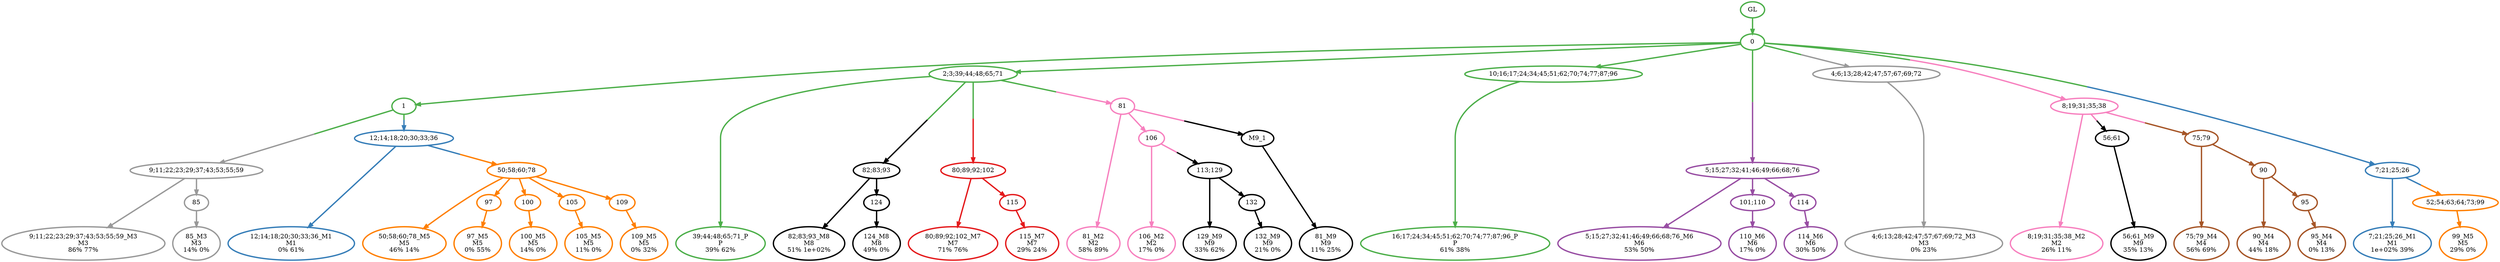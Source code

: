 digraph T {
	{
		rank=same
		58 [penwidth=3,colorscheme=set19,color=3,label="39;44;48;65;71_P\nP\n39% 62%"]
		56 [penwidth=3,colorscheme=set19,color=3,label="16;17;24;34;45;51;62;70;74;77;87;96_P\nP\n61% 38%"]
		55 [penwidth=3,colorscheme=set19,color=2,label="12;14;18;20;30;33;36_M1\nM1\n0% 61%"]
		54 [penwidth=3,colorscheme=set19,color=2,label="7;21;25;26_M1\nM1\n1e+02% 39%"]
		53 [penwidth=3,colorscheme=set19,color=8,label="81_M2\nM2\n58% 89%"]
		51 [penwidth=3,colorscheme=set19,color=8,label="106_M2\nM2\n17% 0%"]
		50 [penwidth=3,colorscheme=set19,color=8,label="8;19;31;35;38_M2\nM2\n26% 11%"]
		49 [penwidth=3,colorscheme=set19,color=9,label="9;11;22;23;29;37;43;53;55;59_M3\nM3\n86% 77%"]
		47 [penwidth=3,colorscheme=set19,color=9,label="85_M3\nM3\n14% 0%"]
		46 [penwidth=3,colorscheme=set19,color=9,label="4;6;13;28;42;47;57;67;69;72_M3\nM3\n0% 23%"]
		45 [penwidth=3,colorscheme=set19,color=7,label="75;79_M4\nM4\n56% 69%"]
		43 [penwidth=3,colorscheme=set19,color=7,label="90_M4\nM4\n44% 18%"]
		41 [penwidth=3,colorscheme=set19,color=7,label="95_M4\nM4\n0% 13%"]
		40 [penwidth=3,colorscheme=set19,color=5,label="50;58;60;78_M5\nM5\n46% 14%"]
		38 [penwidth=3,colorscheme=set19,color=5,label="97_M5\nM5\n0% 55%"]
		36 [penwidth=3,colorscheme=set19,color=5,label="100_M5\nM5\n14% 0%"]
		34 [penwidth=3,colorscheme=set19,color=5,label="105_M5\nM5\n11% 0%"]
		32 [penwidth=3,colorscheme=set19,color=5,label="109_M5\nM5\n0% 32%"]
		31 [penwidth=3,colorscheme=set19,color=5,label="99_M5\nM5\n29% 0%"]
		30 [penwidth=3,colorscheme=set19,color=4,label="5;15;27;32;41;46;49;66;68;76_M6\nM6\n53% 50%"]
		28 [penwidth=3,colorscheme=set19,color=4,label="110_M6\nM6\n17% 0%"]
		26 [penwidth=3,colorscheme=set19,color=4,label="114_M6\nM6\n30% 50%"]
		25 [penwidth=3,colorscheme=set19,color=1,label="80;89;92;102_M7\nM7\n71% 76%"]
		23 [penwidth=3,colorscheme=set19,color=1,label="115_M7\nM7\n29% 24%"]
		22 [penwidth=3,colorscheme=set19,color=10,label="82;83;93_M8\nM8\n51% 1e+02%"]
		20 [penwidth=3,colorscheme=set19,color=10,label="124_M8\nM8\n49% 0%"]
		19 [penwidth=3,colorscheme=set19,color=10,label="81_M9\nM9\n11% 25%"]
		18 [penwidth=3,colorscheme=set19,color=10,label="129_M9\nM9\n33% 62%"]
		16 [penwidth=3,colorscheme=set19,color=10,label="132_M9\nM9\n21% 0%"]
		15 [penwidth=3,colorscheme=set19,color=10,label="56;61_M9\nM9\n35% 13%"]
	}
	62 [penwidth=3,colorscheme=set19,color=3,label="GL"]
	61 [penwidth=3,colorscheme=set19,color=3,label="0"]
	60 [penwidth=3,colorscheme=set19,color=3,label="1"]
	59 [penwidth=3,colorscheme=set19,color=3,label="2;3;39;44;48;65;71"]
	57 [penwidth=3,colorscheme=set19,color=3,label="10;16;17;24;34;45;51;62;70;74;77;87;96"]
	52 [penwidth=3,colorscheme=set19,color=8,label="106"]
	48 [penwidth=3,colorscheme=set19,color=9,label="85"]
	44 [penwidth=3,colorscheme=set19,color=7,label="90"]
	42 [penwidth=3,colorscheme=set19,color=7,label="95"]
	39 [penwidth=3,colorscheme=set19,color=5,label="97"]
	37 [penwidth=3,colorscheme=set19,color=5,label="100"]
	35 [penwidth=3,colorscheme=set19,color=5,label="105"]
	33 [penwidth=3,colorscheme=set19,color=5,label="109"]
	29 [penwidth=3,colorscheme=set19,color=4,label="101;110"]
	27 [penwidth=3,colorscheme=set19,color=4,label="114"]
	24 [penwidth=3,colorscheme=set19,color=1,label="115"]
	21 [penwidth=3,colorscheme=set19,color=10,label="124"]
	17 [penwidth=3,colorscheme=set19,color=10,label="132"]
	14 [penwidth=3,colorscheme=set19,color=10,label="113;129"]
	13 [penwidth=3,colorscheme=set19,color=10,label="M9_1"]
	12 [penwidth=3,colorscheme=set19,color=10,label="56;61"]
	11 [penwidth=3,colorscheme=set19,color=7,label="75;79"]
	10 [penwidth=3,colorscheme=set19,color=5,label="52;54;63;64;73;99"]
	9 [penwidth=3,colorscheme=set19,color=5,label="50;58;60;78"]
	8 [penwidth=3,colorscheme=set19,color=10,label="82;83;93"]
	7 [penwidth=3,colorscheme=set19,color=1,label="80;89;92;102"]
	6 [penwidth=3,colorscheme=set19,color=8,label="81"]
	5 [penwidth=3,colorscheme=set19,color=4,label="5;15;27;32;41;46;49;66;68;76"]
	4 [penwidth=3,colorscheme=set19,color=9,label="9;11;22;23;29;37;43;53;55;59"]
	3 [penwidth=3,colorscheme=set19,color=9,label="4;6;13;28;42;47;57;67;69;72"]
	2 [penwidth=3,colorscheme=set19,color=8,label="8;19;31;35;38"]
	1 [penwidth=3,colorscheme=set19,color=2,label="7;21;25;26"]
	0 [penwidth=3,colorscheme=set19,color=2,label="12;14;18;20;30;33;36"]
	62 -> 61 [penwidth=3,colorscheme=set19,color=3]
	61 -> 60 [penwidth=3,colorscheme=set19,color=3]
	61 -> 57 [penwidth=3,colorscheme=set19,color=3]
	61 -> 59 [penwidth=3,colorscheme=set19,color=3]
	61 -> 5 [penwidth=3,colorscheme=set19,color="3;0.5:4"]
	61 -> 3 [penwidth=3,colorscheme=set19,color="3;0.5:9"]
	61 -> 2 [penwidth=3,colorscheme=set19,color="3;0.5:8"]
	61 -> 1 [penwidth=3,colorscheme=set19,color="3;0.5:2"]
	60 -> 4 [penwidth=3,colorscheme=set19,color="3;0.5:9"]
	60 -> 0 [penwidth=3,colorscheme=set19,color="3;0.5:2"]
	59 -> 58 [penwidth=3,colorscheme=set19,color=3]
	59 -> 8 [penwidth=3,colorscheme=set19,color="3;0.5:10"]
	59 -> 7 [penwidth=3,colorscheme=set19,color="3;0.5:1"]
	59 -> 6 [penwidth=3,colorscheme=set19,color="3;0.5:8"]
	57 -> 56 [penwidth=3,colorscheme=set19,color=3]
	52 -> 51 [penwidth=3,colorscheme=set19,color=8]
	52 -> 14 [penwidth=3,colorscheme=set19,color="8;0.5:10"]
	48 -> 47 [penwidth=3,colorscheme=set19,color=9]
	44 -> 43 [penwidth=3,colorscheme=set19,color=7]
	44 -> 42 [penwidth=3,colorscheme=set19,color=7]
	42 -> 41 [penwidth=3,colorscheme=set19,color=7]
	39 -> 38 [penwidth=3,colorscheme=set19,color=5]
	37 -> 36 [penwidth=3,colorscheme=set19,color=5]
	35 -> 34 [penwidth=3,colorscheme=set19,color=5]
	33 -> 32 [penwidth=3,colorscheme=set19,color=5]
	29 -> 28 [penwidth=3,colorscheme=set19,color=4]
	27 -> 26 [penwidth=3,colorscheme=set19,color=4]
	24 -> 23 [penwidth=3,colorscheme=set19,color=1]
	21 -> 20 [penwidth=3,colorscheme=set19,color=10]
	17 -> 16 [penwidth=3,colorscheme=set19,color=10]
	14 -> 18 [penwidth=3,colorscheme=set19,color=10]
	14 -> 17 [penwidth=3,colorscheme=set19,color=10]
	13 -> 19 [penwidth=3,colorscheme=set19,color=10]
	12 -> 15 [penwidth=3,colorscheme=set19,color=10]
	11 -> 45 [penwidth=3,colorscheme=set19,color=7]
	11 -> 44 [penwidth=3,colorscheme=set19,color=7]
	10 -> 31 [penwidth=3,colorscheme=set19,color=5]
	9 -> 40 [penwidth=3,colorscheme=set19,color=5]
	9 -> 39 [penwidth=3,colorscheme=set19,color=5]
	9 -> 37 [penwidth=3,colorscheme=set19,color=5]
	9 -> 35 [penwidth=3,colorscheme=set19,color=5]
	9 -> 33 [penwidth=3,colorscheme=set19,color=5]
	8 -> 22 [penwidth=3,colorscheme=set19,color=10]
	8 -> 21 [penwidth=3,colorscheme=set19,color=10]
	7 -> 25 [penwidth=3,colorscheme=set19,color=1]
	7 -> 24 [penwidth=3,colorscheme=set19,color=1]
	6 -> 13 [penwidth=3,colorscheme=set19,color="8;0.5:10"]
	6 -> 53 [penwidth=3,colorscheme=set19,color=8]
	6 -> 52 [penwidth=3,colorscheme=set19,color=8]
	5 -> 30 [penwidth=3,colorscheme=set19,color=4]
	5 -> 29 [penwidth=3,colorscheme=set19,color=4]
	5 -> 27 [penwidth=3,colorscheme=set19,color=4]
	4 -> 49 [penwidth=3,colorscheme=set19,color=9]
	4 -> 48 [penwidth=3,colorscheme=set19,color=9]
	3 -> 46 [penwidth=3,colorscheme=set19,color=9]
	2 -> 50 [penwidth=3,colorscheme=set19,color=8]
	2 -> 12 [penwidth=3,colorscheme=set19,color="8;0.5:10"]
	2 -> 11 [penwidth=3,colorscheme=set19,color="8;0.5:7"]
	1 -> 54 [penwidth=3,colorscheme=set19,color=2]
	1 -> 10 [penwidth=3,colorscheme=set19,color="2;0.5:5"]
	0 -> 55 [penwidth=3,colorscheme=set19,color=2]
	0 -> 9 [penwidth=3,colorscheme=set19,color="2;0.5:5"]
}
